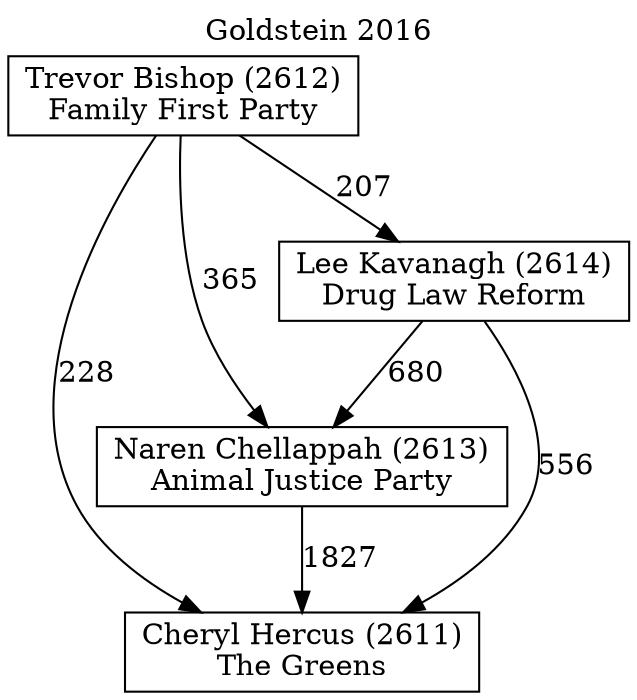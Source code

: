 // House preference flow
digraph "Cheryl Hercus (2611)_Goldstein_2016" {
	graph [label="Goldstein 2016" labelloc=t mclimit=10]
	node [shape=box]
	"Naren Chellappah (2613)" [label="Naren Chellappah (2613)
Animal Justice Party"]
	"Trevor Bishop (2612)" [label="Trevor Bishop (2612)
Family First Party"]
	"Cheryl Hercus (2611)" [label="Cheryl Hercus (2611)
The Greens"]
	"Lee Kavanagh (2614)" [label="Lee Kavanagh (2614)
Drug Law Reform"]
	"Naren Chellappah (2613)" -> "Cheryl Hercus (2611)" [label=1827]
	"Trevor Bishop (2612)" -> "Cheryl Hercus (2611)" [label=228]
	"Trevor Bishop (2612)" -> "Naren Chellappah (2613)" [label=365]
	"Lee Kavanagh (2614)" -> "Cheryl Hercus (2611)" [label=556]
	"Trevor Bishop (2612)" -> "Lee Kavanagh (2614)" [label=207]
	"Lee Kavanagh (2614)" -> "Naren Chellappah (2613)" [label=680]
}
